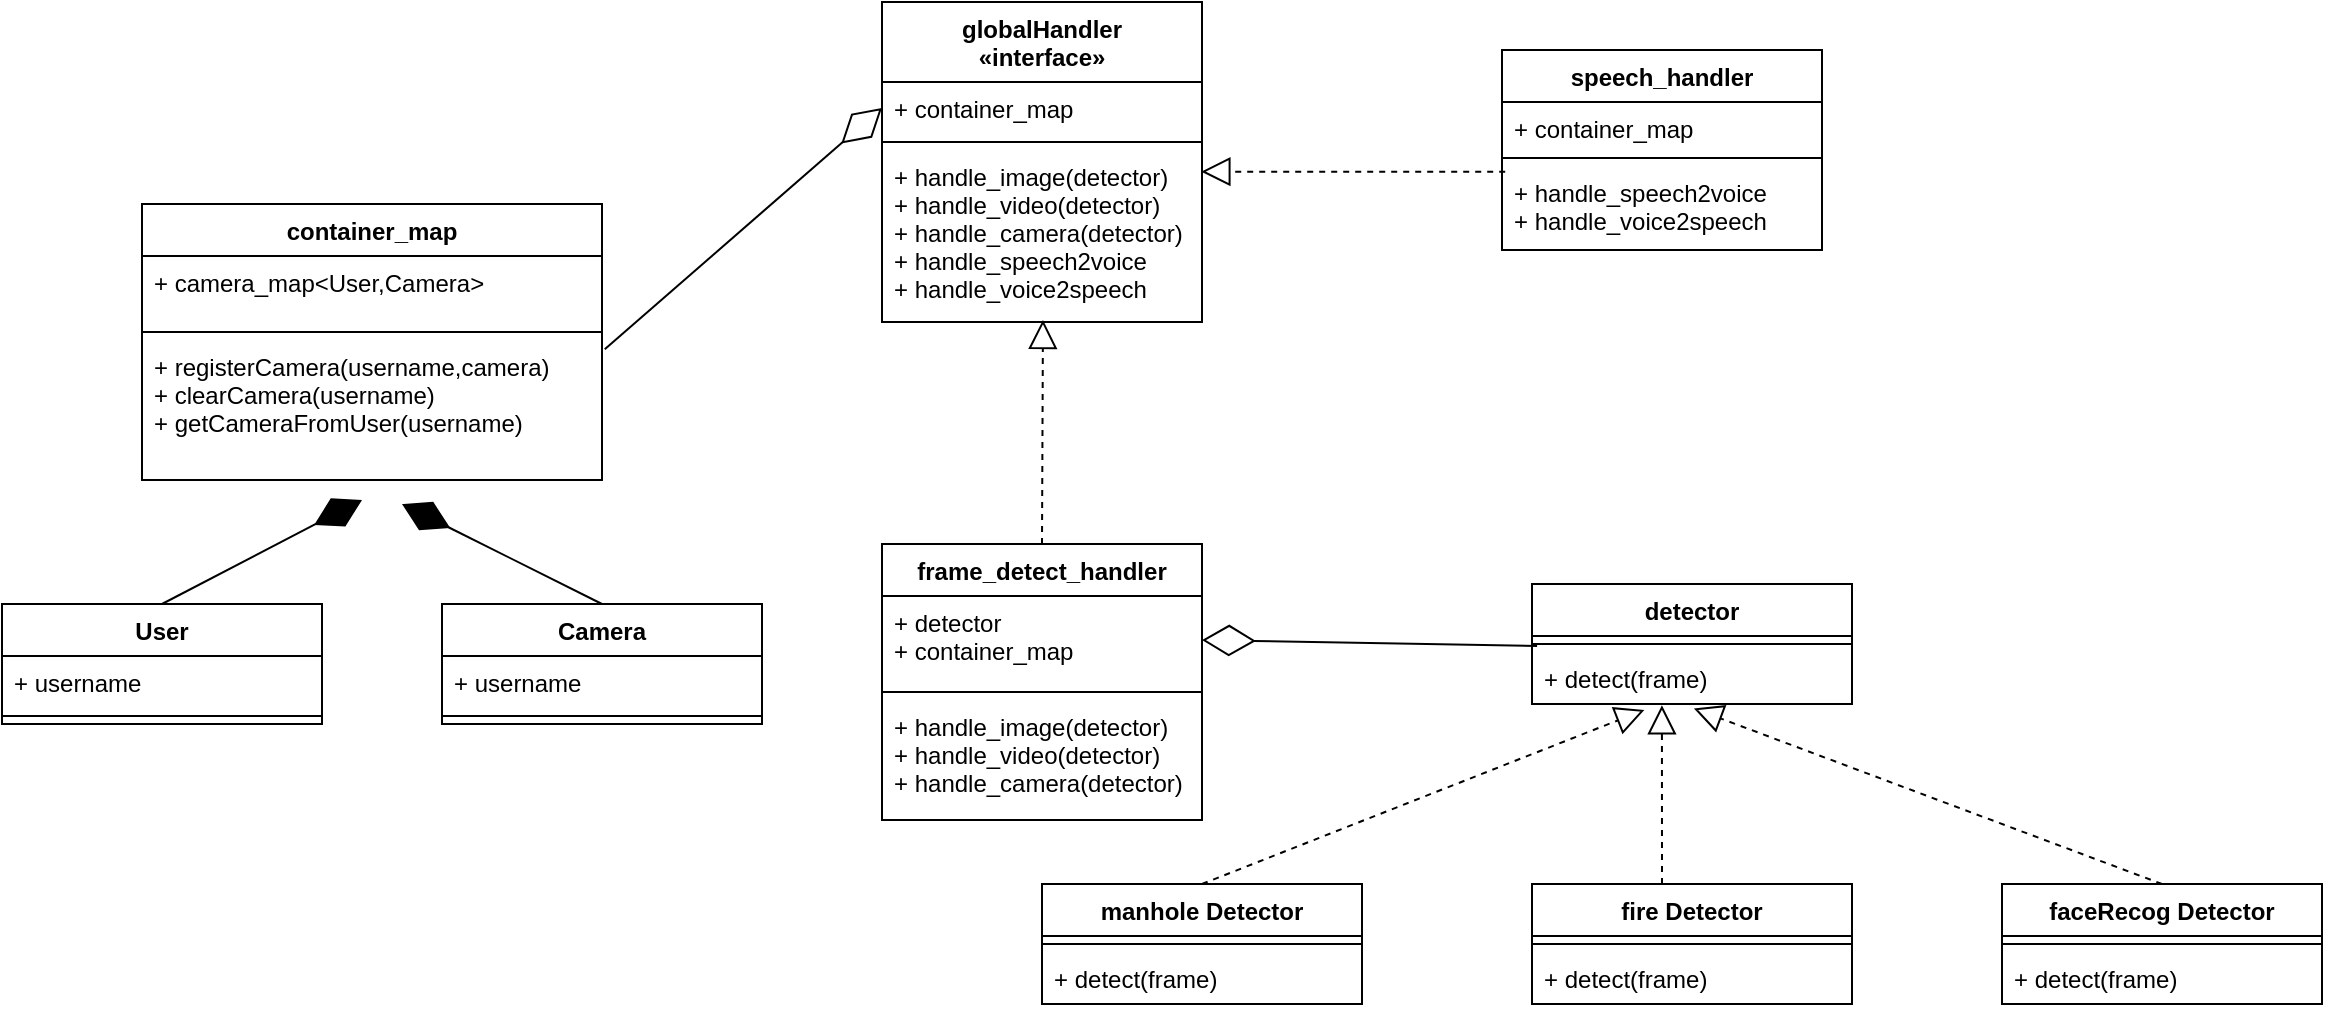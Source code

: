 <mxfile version="20.4.0" type="github">
  <diagram name="Page-1" id="9f46799a-70d6-7492-0946-bef42562c5a5">
    <mxGraphModel dx="1038" dy="1373" grid="1" gridSize="10" guides="1" tooltips="1" connect="1" arrows="1" fold="1" page="1" pageScale="1" pageWidth="1100" pageHeight="850" background="none" math="0" shadow="0">
      <root>
        <mxCell id="0" />
        <mxCell id="1" parent="0" />
        <mxCell id="DuOYHpPOITpK8MxlzqWn-26" value="manhole Detector" style="swimlane;fontStyle=1;align=center;verticalAlign=top;childLayout=stackLayout;horizontal=1;startSize=26;horizontalStack=0;resizeParent=1;resizeParentMax=0;resizeLast=0;collapsible=1;marginBottom=0;" parent="1" vertex="1">
          <mxGeometry x="720" y="350" width="160" height="60" as="geometry" />
        </mxCell>
        <mxCell id="DuOYHpPOITpK8MxlzqWn-28" value="" style="line;strokeWidth=1;fillColor=none;align=left;verticalAlign=middle;spacingTop=-1;spacingLeft=3;spacingRight=3;rotatable=0;labelPosition=right;points=[];portConstraint=eastwest;strokeColor=inherit;" parent="DuOYHpPOITpK8MxlzqWn-26" vertex="1">
          <mxGeometry y="26" width="160" height="8" as="geometry" />
        </mxCell>
        <mxCell id="DuOYHpPOITpK8MxlzqWn-29" value="+ detect(frame)" style="text;strokeColor=none;fillColor=none;align=left;verticalAlign=top;spacingLeft=4;spacingRight=4;overflow=hidden;rotatable=0;points=[[0,0.5],[1,0.5]];portConstraint=eastwest;" parent="DuOYHpPOITpK8MxlzqWn-26" vertex="1">
          <mxGeometry y="34" width="160" height="26" as="geometry" />
        </mxCell>
        <mxCell id="DuOYHpPOITpK8MxlzqWn-30" value="fire Detector" style="swimlane;fontStyle=1;align=center;verticalAlign=top;childLayout=stackLayout;horizontal=1;startSize=26;horizontalStack=0;resizeParent=1;resizeParentMax=0;resizeLast=0;collapsible=1;marginBottom=0;" parent="1" vertex="1">
          <mxGeometry x="965" y="350" width="160" height="60" as="geometry" />
        </mxCell>
        <mxCell id="DuOYHpPOITpK8MxlzqWn-32" value="" style="line;strokeWidth=1;fillColor=none;align=left;verticalAlign=middle;spacingTop=-1;spacingLeft=3;spacingRight=3;rotatable=0;labelPosition=right;points=[];portConstraint=eastwest;strokeColor=inherit;" parent="DuOYHpPOITpK8MxlzqWn-30" vertex="1">
          <mxGeometry y="26" width="160" height="8" as="geometry" />
        </mxCell>
        <mxCell id="DuOYHpPOITpK8MxlzqWn-33" value="+ detect(frame)" style="text;strokeColor=none;fillColor=none;align=left;verticalAlign=top;spacingLeft=4;spacingRight=4;overflow=hidden;rotatable=0;points=[[0,0.5],[1,0.5]];portConstraint=eastwest;" parent="DuOYHpPOITpK8MxlzqWn-30" vertex="1">
          <mxGeometry y="34" width="160" height="26" as="geometry" />
        </mxCell>
        <mxCell id="DuOYHpPOITpK8MxlzqWn-34" value="faceRecog Detector" style="swimlane;fontStyle=1;align=center;verticalAlign=top;childLayout=stackLayout;horizontal=1;startSize=26;horizontalStack=0;resizeParent=1;resizeParentMax=0;resizeLast=0;collapsible=1;marginBottom=0;" parent="1" vertex="1">
          <mxGeometry x="1200" y="350" width="160" height="60" as="geometry" />
        </mxCell>
        <mxCell id="DuOYHpPOITpK8MxlzqWn-36" value="" style="line;strokeWidth=1;fillColor=none;align=left;verticalAlign=middle;spacingTop=-1;spacingLeft=3;spacingRight=3;rotatable=0;labelPosition=right;points=[];portConstraint=eastwest;strokeColor=inherit;" parent="DuOYHpPOITpK8MxlzqWn-34" vertex="1">
          <mxGeometry y="26" width="160" height="8" as="geometry" />
        </mxCell>
        <mxCell id="DuOYHpPOITpK8MxlzqWn-37" value="+ detect(frame)" style="text;strokeColor=none;fillColor=none;align=left;verticalAlign=top;spacingLeft=4;spacingRight=4;overflow=hidden;rotatable=0;points=[[0,0.5],[1,0.5]];portConstraint=eastwest;" parent="DuOYHpPOITpK8MxlzqWn-34" vertex="1">
          <mxGeometry y="34" width="160" height="26" as="geometry" />
        </mxCell>
        <mxCell id="DuOYHpPOITpK8MxlzqWn-47" value="" style="endArrow=block;dashed=1;endFill=0;endSize=12;html=1;rounded=0;entryX=0.503;entryY=0.988;entryDx=0;entryDy=0;entryPerimeter=0;" parent="1" target="DuOYHpPOITpK8MxlzqWn-80" edge="1">
          <mxGeometry width="160" relative="1" as="geometry">
            <mxPoint x="720" y="180" as="sourcePoint" />
            <mxPoint x="719.72" y="113.808" as="targetPoint" />
          </mxGeometry>
        </mxCell>
        <mxCell id="DuOYHpPOITpK8MxlzqWn-49" value="detector" style="swimlane;fontStyle=1;align=center;verticalAlign=top;childLayout=stackLayout;horizontal=1;startSize=26;horizontalStack=0;resizeParent=1;resizeParentMax=0;resizeLast=0;collapsible=1;marginBottom=0;" parent="1" vertex="1">
          <mxGeometry x="965" y="200" width="160" height="60" as="geometry" />
        </mxCell>
        <mxCell id="DuOYHpPOITpK8MxlzqWn-50" value="" style="line;strokeWidth=1;fillColor=none;align=left;verticalAlign=middle;spacingTop=-1;spacingLeft=3;spacingRight=3;rotatable=0;labelPosition=right;points=[];portConstraint=eastwest;strokeColor=inherit;" parent="DuOYHpPOITpK8MxlzqWn-49" vertex="1">
          <mxGeometry y="26" width="160" height="8" as="geometry" />
        </mxCell>
        <mxCell id="DuOYHpPOITpK8MxlzqWn-51" value="+ detect(frame)" style="text;strokeColor=none;fillColor=none;align=left;verticalAlign=top;spacingLeft=4;spacingRight=4;overflow=hidden;rotatable=0;points=[[0,0.5],[1,0.5]];portConstraint=eastwest;" parent="DuOYHpPOITpK8MxlzqWn-49" vertex="1">
          <mxGeometry y="34" width="160" height="26" as="geometry" />
        </mxCell>
        <mxCell id="DuOYHpPOITpK8MxlzqWn-52" value="frame_detect_handler" style="swimlane;fontStyle=1;align=center;verticalAlign=top;childLayout=stackLayout;horizontal=1;startSize=26;horizontalStack=0;resizeParent=1;resizeParentMax=0;resizeLast=0;collapsible=1;marginBottom=0;" parent="1" vertex="1">
          <mxGeometry x="640" y="180" width="160" height="138" as="geometry" />
        </mxCell>
        <mxCell id="DuOYHpPOITpK8MxlzqWn-53" value="+ detector&#xa;+ container_map" style="text;strokeColor=none;fillColor=none;align=left;verticalAlign=top;spacingLeft=4;spacingRight=4;overflow=hidden;rotatable=0;points=[[0,0.5],[1,0.5]];portConstraint=eastwest;" parent="DuOYHpPOITpK8MxlzqWn-52" vertex="1">
          <mxGeometry y="26" width="160" height="44" as="geometry" />
        </mxCell>
        <mxCell id="DuOYHpPOITpK8MxlzqWn-54" value="" style="line;strokeWidth=1;fillColor=none;align=left;verticalAlign=middle;spacingTop=-1;spacingLeft=3;spacingRight=3;rotatable=0;labelPosition=right;points=[];portConstraint=eastwest;strokeColor=inherit;" parent="DuOYHpPOITpK8MxlzqWn-52" vertex="1">
          <mxGeometry y="70" width="160" height="8" as="geometry" />
        </mxCell>
        <mxCell id="DuOYHpPOITpK8MxlzqWn-55" value="+ handle_image(detector)&#xa;+ handle_video(detector)&#xa;+ handle_camera(detector)" style="text;strokeColor=none;fillColor=none;align=left;verticalAlign=top;spacingLeft=4;spacingRight=4;overflow=hidden;rotatable=0;points=[[0,0.5],[1,0.5]];portConstraint=eastwest;" parent="DuOYHpPOITpK8MxlzqWn-52" vertex="1">
          <mxGeometry y="78" width="160" height="60" as="geometry" />
        </mxCell>
        <mxCell id="DuOYHpPOITpK8MxlzqWn-56" value="" style="endArrow=block;dashed=1;endFill=0;endSize=12;html=1;rounded=0;entryX=0.351;entryY=1.115;entryDx=0;entryDy=0;entryPerimeter=0;exitX=0.5;exitY=0;exitDx=0;exitDy=0;" parent="1" source="DuOYHpPOITpK8MxlzqWn-26" target="DuOYHpPOITpK8MxlzqWn-51" edge="1">
          <mxGeometry width="160" relative="1" as="geometry">
            <mxPoint x="810" y="320" as="sourcePoint" />
            <mxPoint x="970" y="320" as="targetPoint" />
          </mxGeometry>
        </mxCell>
        <mxCell id="DuOYHpPOITpK8MxlzqWn-57" value="" style="endArrow=block;dashed=1;endFill=0;endSize=12;html=1;rounded=0;entryX=0.406;entryY=1.023;entryDx=0;entryDy=0;entryPerimeter=0;" parent="1" target="DuOYHpPOITpK8MxlzqWn-51" edge="1">
          <mxGeometry width="160" relative="1" as="geometry">
            <mxPoint x="1030" y="350" as="sourcePoint" />
            <mxPoint x="1030" y="250" as="targetPoint" />
          </mxGeometry>
        </mxCell>
        <mxCell id="DuOYHpPOITpK8MxlzqWn-58" value="" style="endArrow=block;dashed=1;endFill=0;endSize=12;html=1;rounded=0;exitX=0.5;exitY=0;exitDx=0;exitDy=0;entryX=0.506;entryY=1.085;entryDx=0;entryDy=0;entryPerimeter=0;" parent="1" source="DuOYHpPOITpK8MxlzqWn-34" target="DuOYHpPOITpK8MxlzqWn-51" edge="1">
          <mxGeometry width="160" relative="1" as="geometry">
            <mxPoint x="1170" y="300" as="sourcePoint" />
            <mxPoint x="1030" y="240" as="targetPoint" />
          </mxGeometry>
        </mxCell>
        <mxCell id="DuOYHpPOITpK8MxlzqWn-59" value="" style="endArrow=diamondThin;endFill=0;endSize=24;html=1;rounded=0;exitX=0.016;exitY=0.625;exitDx=0;exitDy=0;exitPerimeter=0;entryX=1;entryY=0.5;entryDx=0;entryDy=0;" parent="1" source="DuOYHpPOITpK8MxlzqWn-50" target="DuOYHpPOITpK8MxlzqWn-53" edge="1">
          <mxGeometry width="160" relative="1" as="geometry">
            <mxPoint x="720" y="200" as="sourcePoint" />
            <mxPoint x="880" y="200" as="targetPoint" />
          </mxGeometry>
        </mxCell>
        <mxCell id="DuOYHpPOITpK8MxlzqWn-60" value="User" style="swimlane;fontStyle=1;align=center;verticalAlign=top;childLayout=stackLayout;horizontal=1;startSize=26;horizontalStack=0;resizeParent=1;resizeParentMax=0;resizeLast=0;collapsible=1;marginBottom=0;" parent="1" vertex="1">
          <mxGeometry x="200" y="210" width="160" height="60" as="geometry" />
        </mxCell>
        <mxCell id="DuOYHpPOITpK8MxlzqWn-61" value="+ username" style="text;strokeColor=none;fillColor=none;align=left;verticalAlign=top;spacingLeft=4;spacingRight=4;overflow=hidden;rotatable=0;points=[[0,0.5],[1,0.5]];portConstraint=eastwest;" parent="DuOYHpPOITpK8MxlzqWn-60" vertex="1">
          <mxGeometry y="26" width="160" height="26" as="geometry" />
        </mxCell>
        <mxCell id="DuOYHpPOITpK8MxlzqWn-62" value="" style="line;strokeWidth=1;fillColor=none;align=left;verticalAlign=middle;spacingTop=-1;spacingLeft=3;spacingRight=3;rotatable=0;labelPosition=right;points=[];portConstraint=eastwest;strokeColor=inherit;" parent="DuOYHpPOITpK8MxlzqWn-60" vertex="1">
          <mxGeometry y="52" width="160" height="8" as="geometry" />
        </mxCell>
        <mxCell id="DuOYHpPOITpK8MxlzqWn-64" value="container_map" style="swimlane;fontStyle=1;align=center;verticalAlign=top;childLayout=stackLayout;horizontal=1;startSize=26;horizontalStack=0;resizeParent=1;resizeParentMax=0;resizeLast=0;collapsible=1;marginBottom=0;" parent="1" vertex="1">
          <mxGeometry x="270" y="10" width="230" height="138" as="geometry" />
        </mxCell>
        <mxCell id="DuOYHpPOITpK8MxlzqWn-65" value="+ camera_map&lt;User,Camera&gt; " style="text;strokeColor=none;fillColor=none;align=left;verticalAlign=top;spacingLeft=4;spacingRight=4;overflow=hidden;rotatable=0;points=[[0,0.5],[1,0.5]];portConstraint=eastwest;" parent="DuOYHpPOITpK8MxlzqWn-64" vertex="1">
          <mxGeometry y="26" width="230" height="34" as="geometry" />
        </mxCell>
        <mxCell id="DuOYHpPOITpK8MxlzqWn-66" value="" style="line;strokeWidth=1;fillColor=none;align=left;verticalAlign=middle;spacingTop=-1;spacingLeft=3;spacingRight=3;rotatable=0;labelPosition=right;points=[];portConstraint=eastwest;strokeColor=inherit;" parent="DuOYHpPOITpK8MxlzqWn-64" vertex="1">
          <mxGeometry y="60" width="230" height="8" as="geometry" />
        </mxCell>
        <mxCell id="DuOYHpPOITpK8MxlzqWn-67" value="+ registerCamera(username,camera)&#xa;+ clearCamera(username)&#xa;+ getCameraFromUser(username)" style="text;strokeColor=none;fillColor=none;align=left;verticalAlign=top;spacingLeft=4;spacingRight=4;overflow=hidden;rotatable=0;points=[[0,0.5],[1,0.5]];portConstraint=eastwest;" parent="DuOYHpPOITpK8MxlzqWn-64" vertex="1">
          <mxGeometry y="68" width="230" height="70" as="geometry" />
        </mxCell>
        <mxCell id="DuOYHpPOITpK8MxlzqWn-68" value="Camera" style="swimlane;fontStyle=1;align=center;verticalAlign=top;childLayout=stackLayout;horizontal=1;startSize=26;horizontalStack=0;resizeParent=1;resizeParentMax=0;resizeLast=0;collapsible=1;marginBottom=0;" parent="1" vertex="1">
          <mxGeometry x="420" y="210" width="160" height="60" as="geometry" />
        </mxCell>
        <mxCell id="DuOYHpPOITpK8MxlzqWn-69" value="+ username" style="text;strokeColor=none;fillColor=none;align=left;verticalAlign=top;spacingLeft=4;spacingRight=4;overflow=hidden;rotatable=0;points=[[0,0.5],[1,0.5]];portConstraint=eastwest;" parent="DuOYHpPOITpK8MxlzqWn-68" vertex="1">
          <mxGeometry y="26" width="160" height="26" as="geometry" />
        </mxCell>
        <mxCell id="DuOYHpPOITpK8MxlzqWn-70" value="" style="line;strokeWidth=1;fillColor=none;align=left;verticalAlign=middle;spacingTop=-1;spacingLeft=3;spacingRight=3;rotatable=0;labelPosition=right;points=[];portConstraint=eastwest;strokeColor=inherit;" parent="DuOYHpPOITpK8MxlzqWn-68" vertex="1">
          <mxGeometry y="52" width="160" height="8" as="geometry" />
        </mxCell>
        <mxCell id="DuOYHpPOITpK8MxlzqWn-72" value="" style="endArrow=diamondThin;endFill=0;endSize=24;html=1;rounded=0;entryX=0;entryY=0.5;entryDx=0;entryDy=0;exitX=1.006;exitY=0.066;exitDx=0;exitDy=0;exitPerimeter=0;" parent="1" source="DuOYHpPOITpK8MxlzqWn-67" target="DuOYHpPOITpK8MxlzqWn-78" edge="1">
          <mxGeometry width="160" relative="1" as="geometry">
            <mxPoint x="520" y="249" as="sourcePoint" />
            <mxPoint x="630" y="248.5" as="targetPoint" />
          </mxGeometry>
        </mxCell>
        <mxCell id="DuOYHpPOITpK8MxlzqWn-75" value="" style="endArrow=diamondThin;endFill=1;endSize=24;html=1;rounded=0;exitX=0.5;exitY=0;exitDx=0;exitDy=0;" parent="1" source="DuOYHpPOITpK8MxlzqWn-68" edge="1">
          <mxGeometry width="160" relative="1" as="geometry">
            <mxPoint x="500" y="190" as="sourcePoint" />
            <mxPoint x="400" y="160" as="targetPoint" />
          </mxGeometry>
        </mxCell>
        <mxCell id="DuOYHpPOITpK8MxlzqWn-76" value="" style="endArrow=diamondThin;endFill=1;endSize=24;html=1;rounded=0;exitX=0.5;exitY=0;exitDx=0;exitDy=0;" parent="1" source="DuOYHpPOITpK8MxlzqWn-60" edge="1">
          <mxGeometry width="160" relative="1" as="geometry">
            <mxPoint x="220" y="158" as="sourcePoint" />
            <mxPoint x="380" y="158" as="targetPoint" />
          </mxGeometry>
        </mxCell>
        <mxCell id="DuOYHpPOITpK8MxlzqWn-77" value="globalHandler&#xa;«interface»" style="swimlane;fontStyle=1;align=center;verticalAlign=top;childLayout=stackLayout;horizontal=1;startSize=40;horizontalStack=0;resizeParent=1;resizeParentMax=0;resizeLast=0;collapsible=1;marginBottom=0;" parent="1" vertex="1">
          <mxGeometry x="640" y="-91" width="160" height="160" as="geometry" />
        </mxCell>
        <mxCell id="DuOYHpPOITpK8MxlzqWn-78" value="+ container_map" style="text;strokeColor=none;fillColor=none;align=left;verticalAlign=top;spacingLeft=4;spacingRight=4;overflow=hidden;rotatable=0;points=[[0,0.5],[1,0.5]];portConstraint=eastwest;" parent="DuOYHpPOITpK8MxlzqWn-77" vertex="1">
          <mxGeometry y="40" width="160" height="26" as="geometry" />
        </mxCell>
        <mxCell id="DuOYHpPOITpK8MxlzqWn-79" value="" style="line;strokeWidth=1;fillColor=none;align=left;verticalAlign=middle;spacingTop=-1;spacingLeft=3;spacingRight=3;rotatable=0;labelPosition=right;points=[];portConstraint=eastwest;strokeColor=inherit;" parent="DuOYHpPOITpK8MxlzqWn-77" vertex="1">
          <mxGeometry y="66" width="160" height="8" as="geometry" />
        </mxCell>
        <mxCell id="DuOYHpPOITpK8MxlzqWn-80" value="+ handle_image(detector)&#xa;+ handle_video(detector)&#xa;+ handle_camera(detector)&#xa;+ handle_speech2voice&#xa;+ handle_voice2speech" style="text;strokeColor=none;fillColor=none;align=left;verticalAlign=top;spacingLeft=4;spacingRight=4;overflow=hidden;rotatable=0;points=[[0,0.5],[1,0.5]];portConstraint=eastwest;" parent="DuOYHpPOITpK8MxlzqWn-77" vertex="1">
          <mxGeometry y="74" width="160" height="86" as="geometry" />
        </mxCell>
        <mxCell id="DuOYHpPOITpK8MxlzqWn-81" value="speech_handler" style="swimlane;fontStyle=1;align=center;verticalAlign=top;childLayout=stackLayout;horizontal=1;startSize=26;horizontalStack=0;resizeParent=1;resizeParentMax=0;resizeLast=0;collapsible=1;marginBottom=0;" parent="1" vertex="1">
          <mxGeometry x="950" y="-67" width="160" height="100" as="geometry" />
        </mxCell>
        <mxCell id="DuOYHpPOITpK8MxlzqWn-82" value="+ container_map" style="text;strokeColor=none;fillColor=none;align=left;verticalAlign=top;spacingLeft=4;spacingRight=4;overflow=hidden;rotatable=0;points=[[0,0.5],[1,0.5]];portConstraint=eastwest;" parent="DuOYHpPOITpK8MxlzqWn-81" vertex="1">
          <mxGeometry y="26" width="160" height="24" as="geometry" />
        </mxCell>
        <mxCell id="DuOYHpPOITpK8MxlzqWn-83" value="" style="line;strokeWidth=1;fillColor=none;align=left;verticalAlign=middle;spacingTop=-1;spacingLeft=3;spacingRight=3;rotatable=0;labelPosition=right;points=[];portConstraint=eastwest;strokeColor=inherit;" parent="DuOYHpPOITpK8MxlzqWn-81" vertex="1">
          <mxGeometry y="50" width="160" height="8" as="geometry" />
        </mxCell>
        <mxCell id="DuOYHpPOITpK8MxlzqWn-84" value="+ handle_speech2voice&#xa;+ handle_voice2speech" style="text;strokeColor=none;fillColor=none;align=left;verticalAlign=top;spacingLeft=4;spacingRight=4;overflow=hidden;rotatable=0;points=[[0,0.5],[1,0.5]];portConstraint=eastwest;" parent="DuOYHpPOITpK8MxlzqWn-81" vertex="1">
          <mxGeometry y="58" width="160" height="42" as="geometry" />
        </mxCell>
        <mxCell id="DuOYHpPOITpK8MxlzqWn-85" value="" style="endArrow=block;dashed=1;endFill=0;endSize=12;html=1;rounded=0;entryX=0.998;entryY=0.126;entryDx=0;entryDy=0;entryPerimeter=0;exitX=0.01;exitY=0.067;exitDx=0;exitDy=0;exitPerimeter=0;" parent="1" source="DuOYHpPOITpK8MxlzqWn-84" target="DuOYHpPOITpK8MxlzqWn-80" edge="1">
          <mxGeometry width="160" relative="1" as="geometry">
            <mxPoint x="840" y="82.03" as="sourcePoint" />
            <mxPoint x="840.48" y="-30.002" as="targetPoint" />
          </mxGeometry>
        </mxCell>
      </root>
    </mxGraphModel>
  </diagram>
</mxfile>
